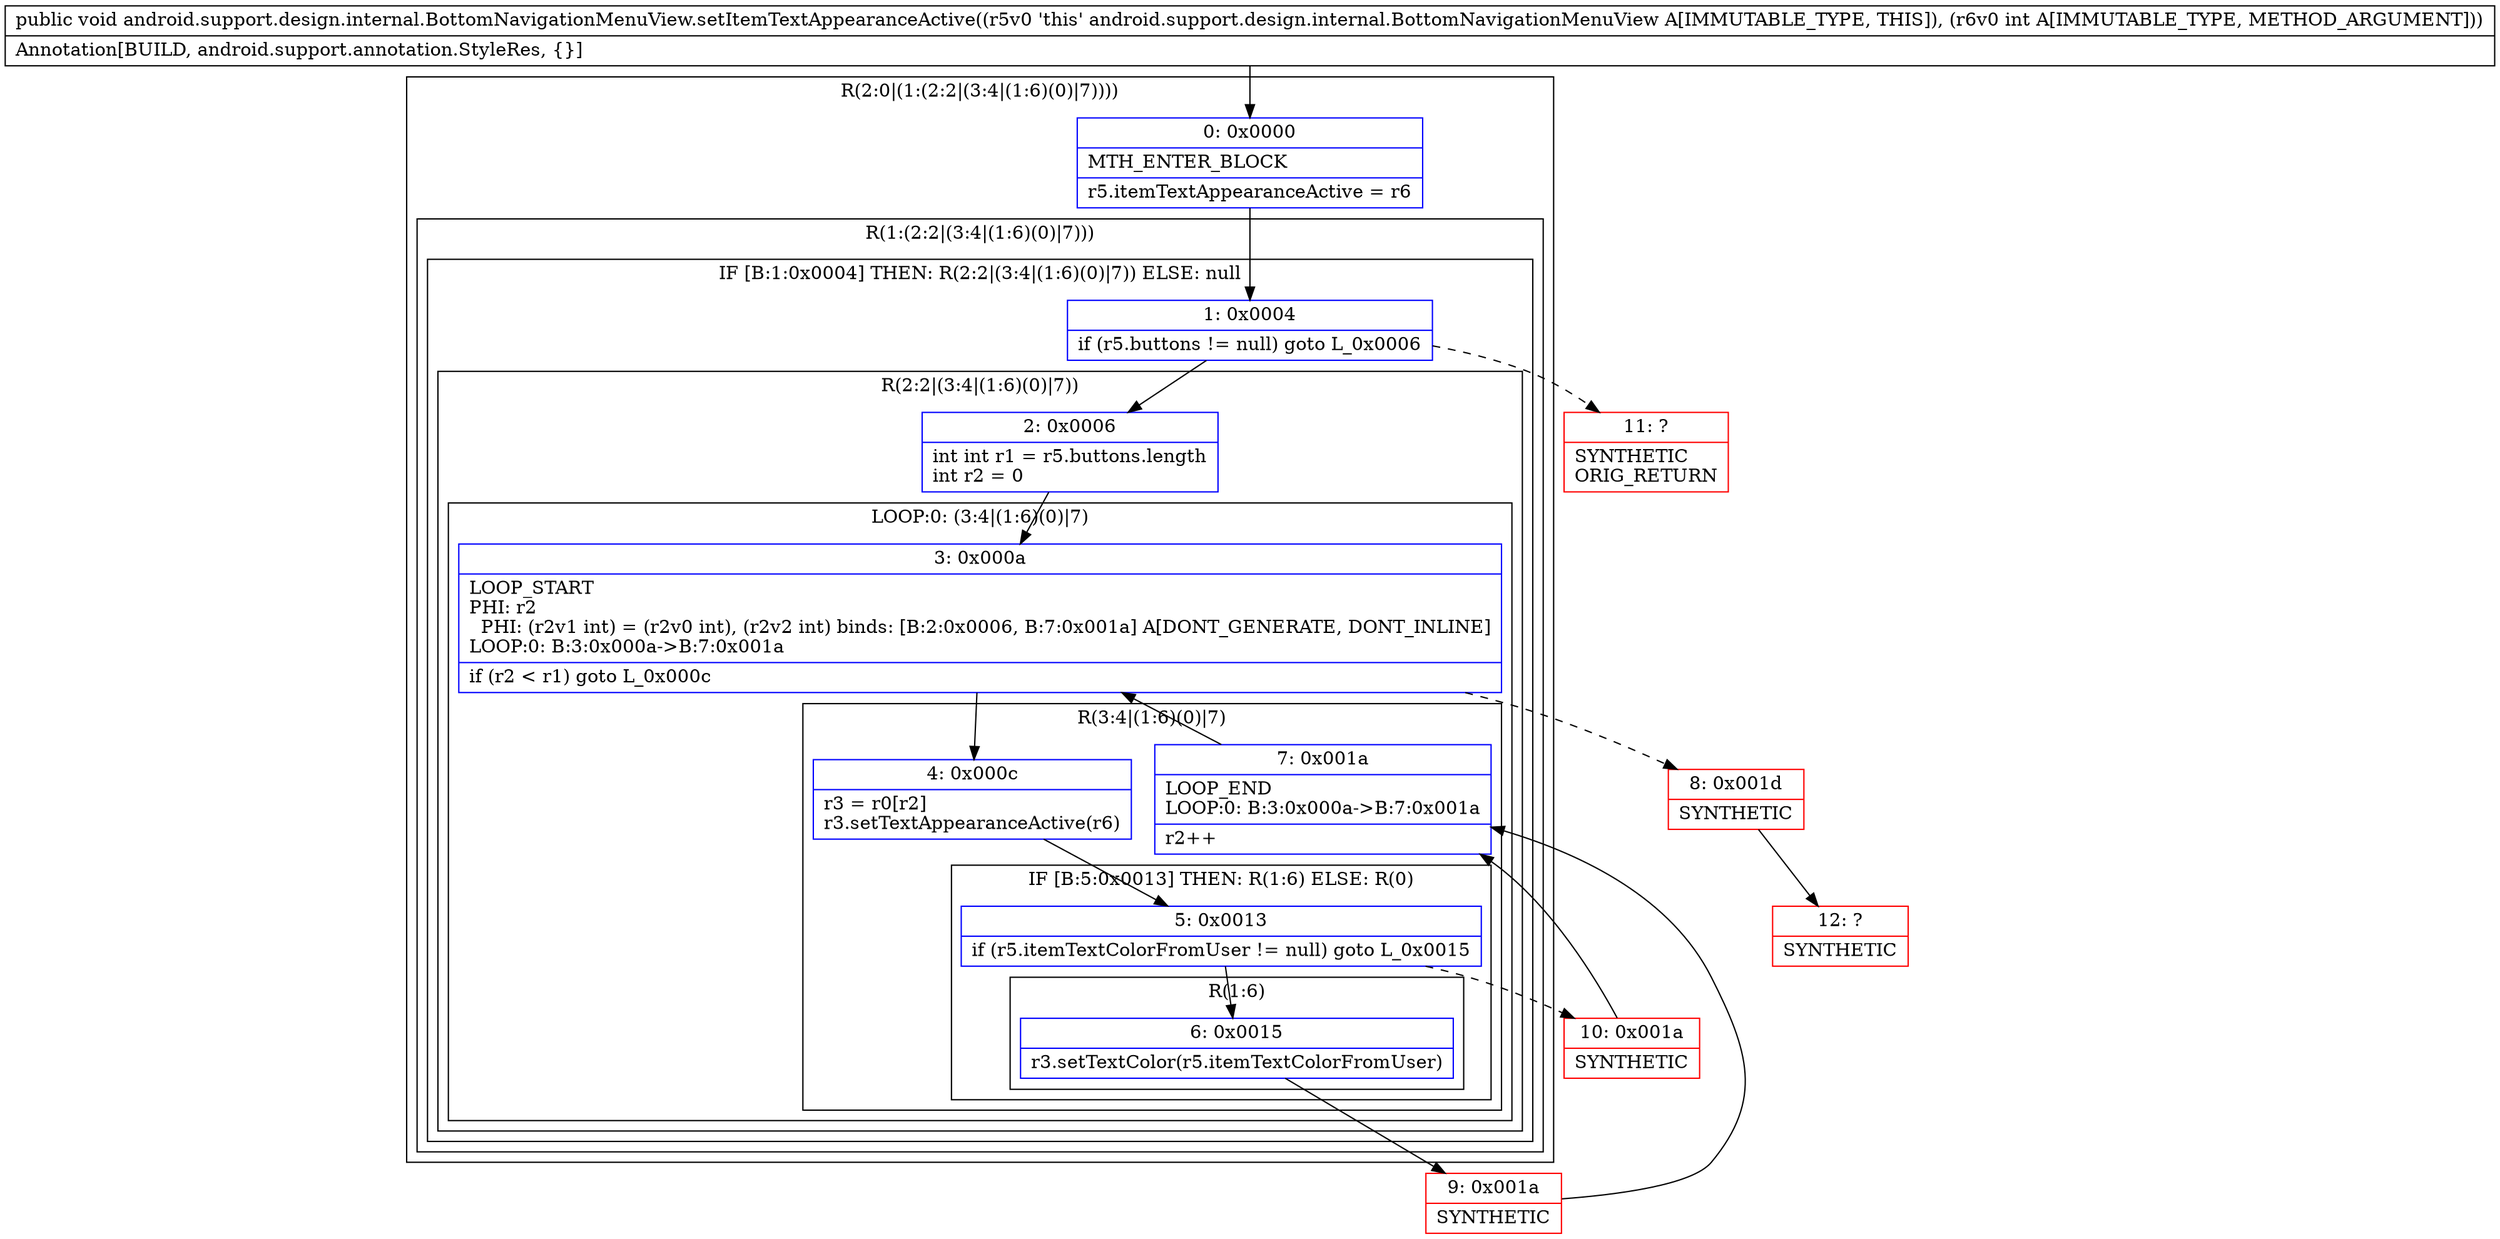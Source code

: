 digraph "CFG forandroid.support.design.internal.BottomNavigationMenuView.setItemTextAppearanceActive(I)V" {
subgraph cluster_Region_1607944055 {
label = "R(2:0|(1:(2:2|(3:4|(1:6)(0)|7))))";
node [shape=record,color=blue];
Node_0 [shape=record,label="{0\:\ 0x0000|MTH_ENTER_BLOCK\l|r5.itemTextAppearanceActive = r6\l}"];
subgraph cluster_Region_1275564388 {
label = "R(1:(2:2|(3:4|(1:6)(0)|7)))";
node [shape=record,color=blue];
subgraph cluster_IfRegion_627025256 {
label = "IF [B:1:0x0004] THEN: R(2:2|(3:4|(1:6)(0)|7)) ELSE: null";
node [shape=record,color=blue];
Node_1 [shape=record,label="{1\:\ 0x0004|if (r5.buttons != null) goto L_0x0006\l}"];
subgraph cluster_Region_2105764547 {
label = "R(2:2|(3:4|(1:6)(0)|7))";
node [shape=record,color=blue];
Node_2 [shape=record,label="{2\:\ 0x0006|int int r1 = r5.buttons.length\lint r2 = 0\l}"];
subgraph cluster_LoopRegion_862582793 {
label = "LOOP:0: (3:4|(1:6)(0)|7)";
node [shape=record,color=blue];
Node_3 [shape=record,label="{3\:\ 0x000a|LOOP_START\lPHI: r2 \l  PHI: (r2v1 int) = (r2v0 int), (r2v2 int) binds: [B:2:0x0006, B:7:0x001a] A[DONT_GENERATE, DONT_INLINE]\lLOOP:0: B:3:0x000a\-\>B:7:0x001a\l|if (r2 \< r1) goto L_0x000c\l}"];
subgraph cluster_Region_543144934 {
label = "R(3:4|(1:6)(0)|7)";
node [shape=record,color=blue];
Node_4 [shape=record,label="{4\:\ 0x000c|r3 = r0[r2]\lr3.setTextAppearanceActive(r6)\l}"];
subgraph cluster_IfRegion_1449192940 {
label = "IF [B:5:0x0013] THEN: R(1:6) ELSE: R(0)";
node [shape=record,color=blue];
Node_5 [shape=record,label="{5\:\ 0x0013|if (r5.itemTextColorFromUser != null) goto L_0x0015\l}"];
subgraph cluster_Region_647809781 {
label = "R(1:6)";
node [shape=record,color=blue];
Node_6 [shape=record,label="{6\:\ 0x0015|r3.setTextColor(r5.itemTextColorFromUser)\l}"];
}
subgraph cluster_Region_2117095339 {
label = "R(0)";
node [shape=record,color=blue];
}
}
Node_7 [shape=record,label="{7\:\ 0x001a|LOOP_END\lLOOP:0: B:3:0x000a\-\>B:7:0x001a\l|r2++\l}"];
}
}
}
}
}
}
Node_8 [shape=record,color=red,label="{8\:\ 0x001d|SYNTHETIC\l}"];
Node_9 [shape=record,color=red,label="{9\:\ 0x001a|SYNTHETIC\l}"];
Node_10 [shape=record,color=red,label="{10\:\ 0x001a|SYNTHETIC\l}"];
Node_11 [shape=record,color=red,label="{11\:\ ?|SYNTHETIC\lORIG_RETURN\l}"];
Node_12 [shape=record,color=red,label="{12\:\ ?|SYNTHETIC\l}"];
MethodNode[shape=record,label="{public void android.support.design.internal.BottomNavigationMenuView.setItemTextAppearanceActive((r5v0 'this' android.support.design.internal.BottomNavigationMenuView A[IMMUTABLE_TYPE, THIS]), (r6v0 int A[IMMUTABLE_TYPE, METHOD_ARGUMENT]))  | Annotation[BUILD, android.support.annotation.StyleRes, \{\}]\l}"];
MethodNode -> Node_0;
Node_0 -> Node_1;
Node_1 -> Node_2;
Node_1 -> Node_11[style=dashed];
Node_2 -> Node_3;
Node_3 -> Node_4;
Node_3 -> Node_8[style=dashed];
Node_4 -> Node_5;
Node_5 -> Node_6;
Node_5 -> Node_10[style=dashed];
Node_6 -> Node_9;
Node_7 -> Node_3;
Node_8 -> Node_12;
Node_9 -> Node_7;
Node_10 -> Node_7;
}

